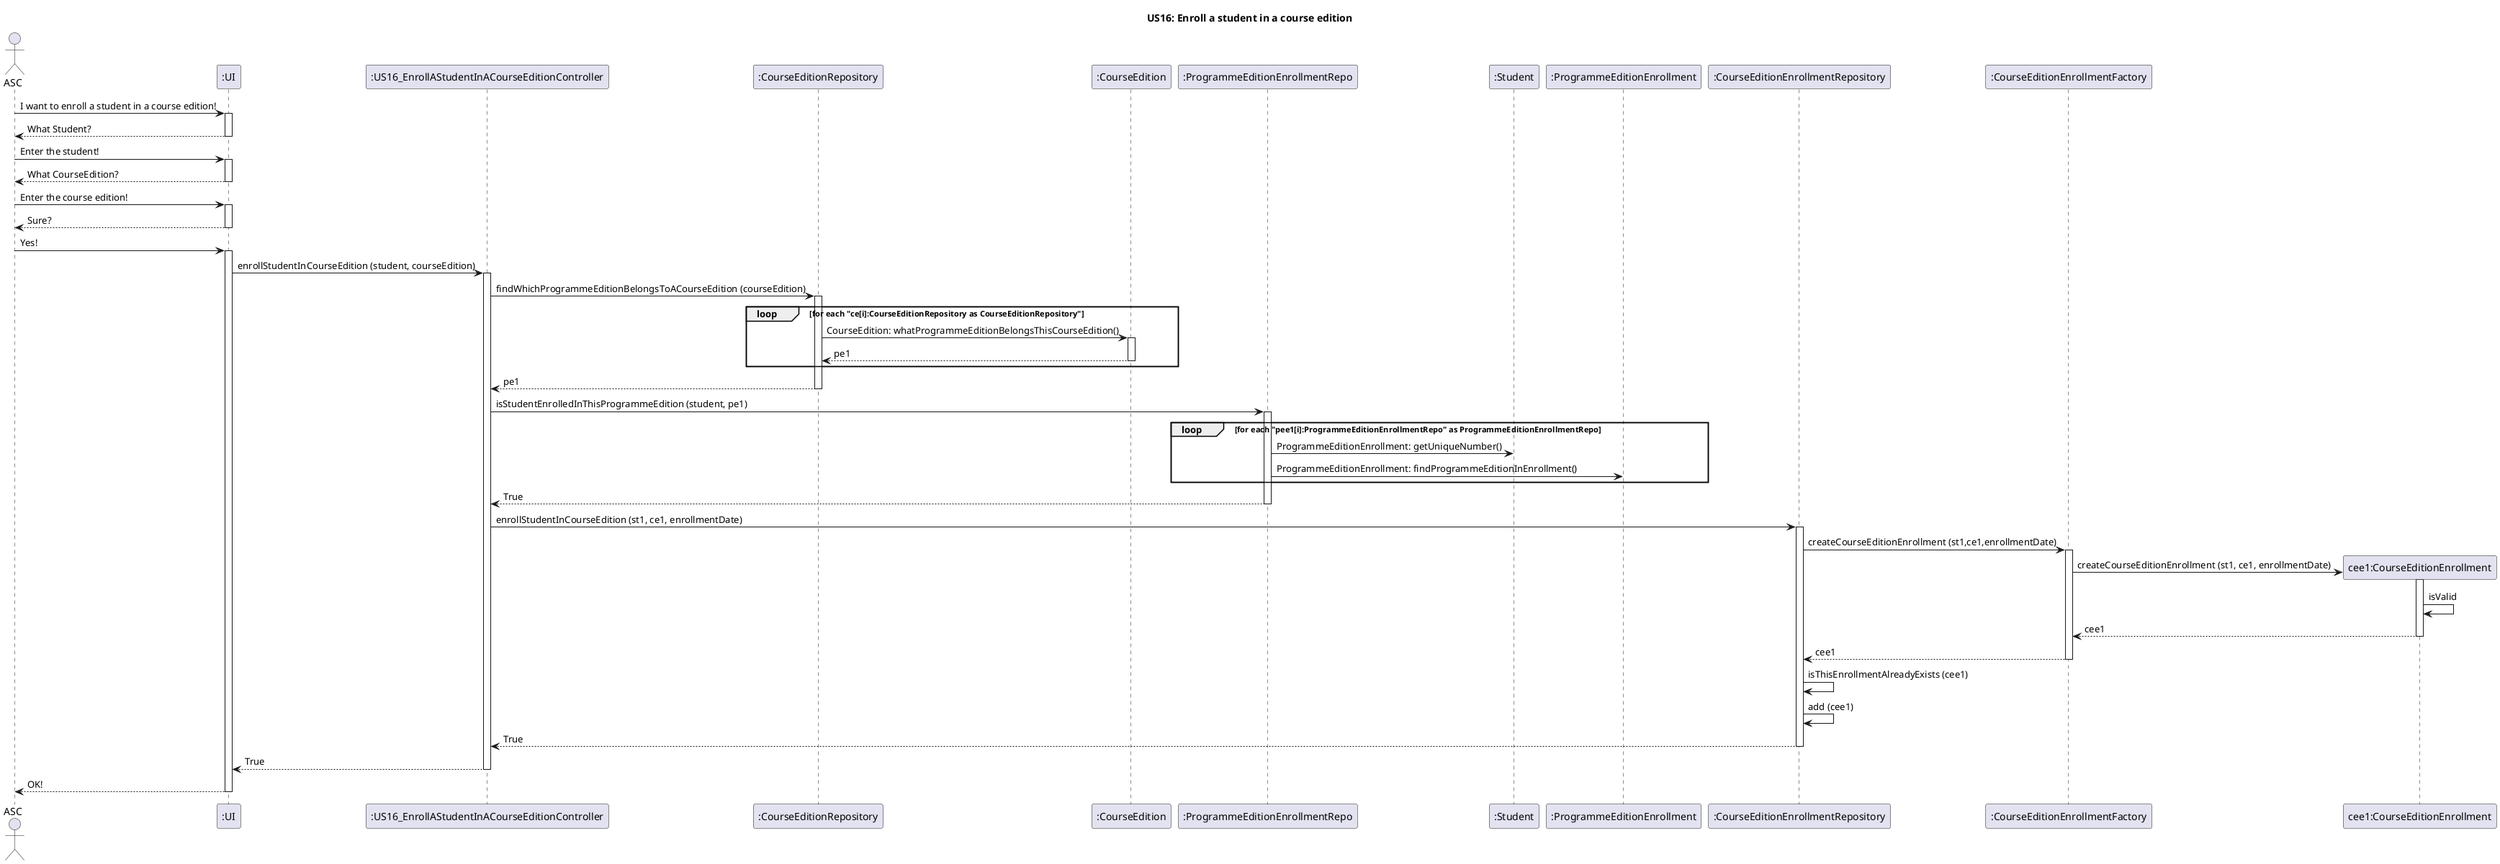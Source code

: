 @startuml
title US16: Enroll a student in a course edition

actor ASC
participant ":UI" as UI
ASC -> UI: I want to enroll a student in a course edition!
activate UI
UI --> ASC: What Student?

deactivate UI
ASC -> UI: Enter the student!
activate UI
UI --> ASC: What CourseEdition?
deactivate UI
ASC -> UI: Enter the course edition!
activate UI
UI --> ASC: Sure?
deactivate UI
ASC -> UI: Yes!
activate UI

participant ":US16_EnrollAStudentInACourseEditionController" as Controller
UI -> Controller: enrollStudentInCourseEdition (student, courseEdition)
activate Controller

participant ":CourseEditionRepository" as CourseEditionRepository
Controller -> CourseEditionRepository: findWhichProgrammeEditionBelongsToACourseEdition (courseEdition)
activate CourseEditionRepository
loop for each "ce[i]:CourseEditionRepository as CourseEditionRepository"
participant ":CourseEdition" as CourseEdition
CourseEditionRepository -> CourseEdition: CourseEdition: whatProgrammeEditionBelongsThisCourseEdition()
activate CourseEdition
CourseEdition --> CourseEditionRepository: pe1
deactivate CourseEdition
end
CourseEditionRepository --> Controller: pe1
deactivate CourseEditionRepository


participant ":ProgrammeEditionEnrollmentRepo" as ProgrammeEditionEnrollmentRepo
Controller -> ProgrammeEditionEnrollmentRepo: isStudentEnrolledInThisProgrammeEdition (student, pe1)
activate ProgrammeEditionEnrollmentRepo
loop for each "pee1[i]:ProgrammeEditionEnrollmentRepo" as ProgrammeEditionEnrollmentRepo
participant ":Student" as Student
ProgrammeEditionEnrollmentRepo -> Student: ProgrammeEditionEnrollment: getUniqueNumber()
participant ":ProgrammeEditionEnrollment" as ProgrammeEditionEnrollment
ProgrammeEditionEnrollmentRepo -> ProgrammeEditionEnrollment: ProgrammeEditionEnrollment: findProgrammeEditionInEnrollment()
end
ProgrammeEditionEnrollmentRepo -->Controller: True
deactivate ProgrammeEditionEnrollmentRepo


participant ":CourseEditionEnrollmentRepository" as CourseEditionEnrollmentRepository
Controller -> CourseEditionEnrollmentRepository: enrollStudentInCourseEdition (st1, ce1, enrollmentDate)
activate CourseEditionEnrollmentRepository
participant ":CourseEditionEnrollmentFactory" as CourseEditionEnrollmentFactory
CourseEditionEnrollmentRepository -> CourseEditionEnrollmentFactory: createCourseEditionEnrollment (st1,ce1,enrollmentDate)
activate CourseEditionEnrollmentFactory
create "cee1:CourseEditionEnrollment"
CourseEditionEnrollmentFactory -> "cee1:CourseEditionEnrollment" : createCourseEditionEnrollment (st1, ce1, enrollmentDate)
activate "cee1:CourseEditionEnrollment"
"cee1:CourseEditionEnrollment" -> "cee1:CourseEditionEnrollment" :isValid
"cee1:CourseEditionEnrollment" --> CourseEditionEnrollmentFactory: cee1
deactivate "cee1:CourseEditionEnrollment"
CourseEditionEnrollmentFactory --> CourseEditionEnrollmentRepository: cee1
deactivate CourseEditionEnrollmentFactory
CourseEditionEnrollmentRepository -> CourseEditionEnrollmentRepository: isThisEnrollmentAlreadyExists (cee1)
CourseEditionEnrollmentRepository -> CourseEditionEnrollmentRepository: add (cee1)
CourseEditionEnrollmentRepository --> Controller: True
deactivate CourseEditionEnrollmentRepository
Controller --> UI: True
deactivate Controller
UI --> ASC: OK!
deactivate UI

@enduml
